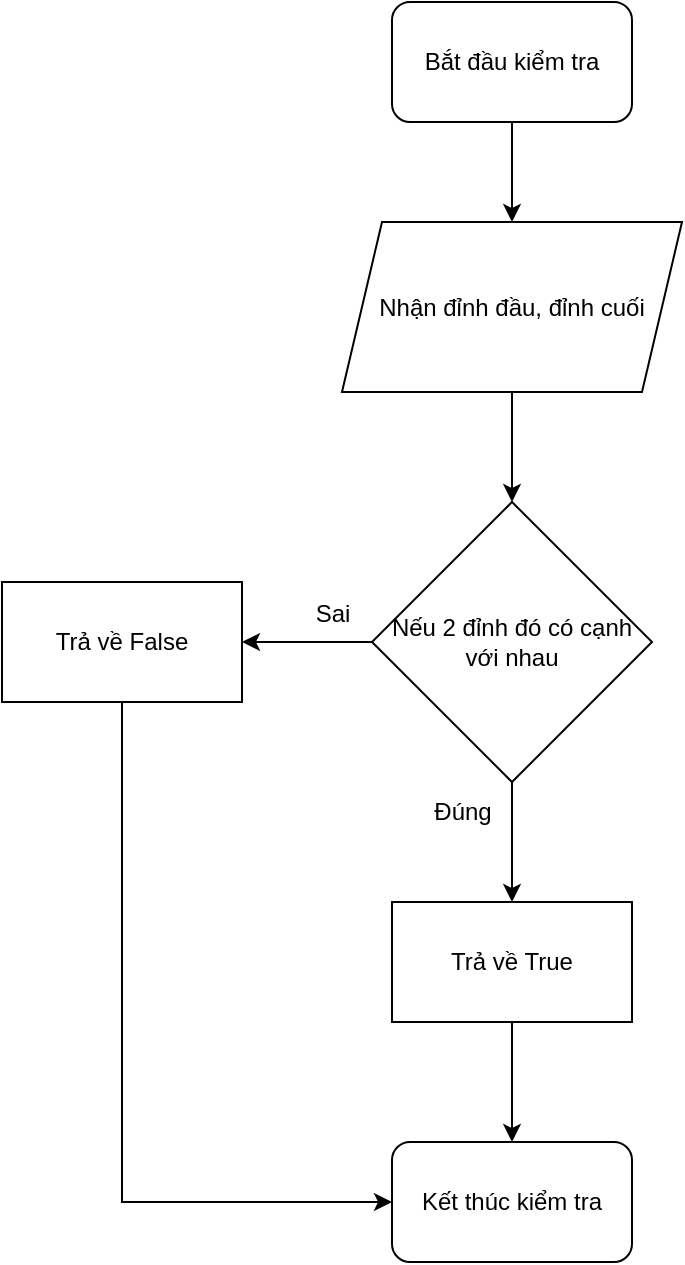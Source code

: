 <mxfile version="24.7.17">
  <diagram name="Trang-1" id="q0_ZPHrenQi6b4O-LOXw">
    <mxGraphModel dx="1434" dy="844" grid="1" gridSize="10" guides="1" tooltips="1" connect="1" arrows="1" fold="1" page="1" pageScale="1" pageWidth="850" pageHeight="1100" math="0" shadow="0">
      <root>
        <mxCell id="0" />
        <mxCell id="1" parent="0" />
        <mxCell id="p5-h04JHq0oAvp4umUWh-6" style="edgeStyle=orthogonalEdgeStyle;rounded=0;orthogonalLoop=1;jettySize=auto;html=1;exitX=0.5;exitY=1;exitDx=0;exitDy=0;entryX=0.5;entryY=0;entryDx=0;entryDy=0;" edge="1" parent="1" source="p5-h04JHq0oAvp4umUWh-1" target="p5-h04JHq0oAvp4umUWh-3">
          <mxGeometry relative="1" as="geometry" />
        </mxCell>
        <mxCell id="p5-h04JHq0oAvp4umUWh-1" value="Bắt đầu kiểm tra" style="rounded=1;whiteSpace=wrap;html=1;" vertex="1" parent="1">
          <mxGeometry x="365" y="20" width="120" height="60" as="geometry" />
        </mxCell>
        <mxCell id="p5-h04JHq0oAvp4umUWh-8" style="edgeStyle=orthogonalEdgeStyle;rounded=0;orthogonalLoop=1;jettySize=auto;html=1;exitX=0.5;exitY=1;exitDx=0;exitDy=0;entryX=0.5;entryY=0;entryDx=0;entryDy=0;" edge="1" parent="1" source="p5-h04JHq0oAvp4umUWh-2" target="p5-h04JHq0oAvp4umUWh-5">
          <mxGeometry relative="1" as="geometry" />
        </mxCell>
        <mxCell id="p5-h04JHq0oAvp4umUWh-9" style="edgeStyle=orthogonalEdgeStyle;rounded=0;orthogonalLoop=1;jettySize=auto;html=1;exitX=0;exitY=0.5;exitDx=0;exitDy=0;entryX=1;entryY=0.5;entryDx=0;entryDy=0;" edge="1" parent="1" source="p5-h04JHq0oAvp4umUWh-2" target="p5-h04JHq0oAvp4umUWh-4">
          <mxGeometry relative="1" as="geometry" />
        </mxCell>
        <mxCell id="p5-h04JHq0oAvp4umUWh-2" value="Nếu 2 đỉnh đó có cạnh với nhau" style="rhombus;whiteSpace=wrap;html=1;" vertex="1" parent="1">
          <mxGeometry x="355" y="270" width="140" height="140" as="geometry" />
        </mxCell>
        <mxCell id="p5-h04JHq0oAvp4umUWh-7" style="edgeStyle=orthogonalEdgeStyle;rounded=0;orthogonalLoop=1;jettySize=auto;html=1;exitX=0.5;exitY=1;exitDx=0;exitDy=0;entryX=0.5;entryY=0;entryDx=0;entryDy=0;" edge="1" parent="1" source="p5-h04JHq0oAvp4umUWh-3" target="p5-h04JHq0oAvp4umUWh-2">
          <mxGeometry relative="1" as="geometry" />
        </mxCell>
        <mxCell id="p5-h04JHq0oAvp4umUWh-3" value="Nhận đỉnh đầu, đỉnh cuối" style="shape=parallelogram;perimeter=parallelogramPerimeter;whiteSpace=wrap;html=1;fixedSize=1;" vertex="1" parent="1">
          <mxGeometry x="340" y="130" width="170" height="85" as="geometry" />
        </mxCell>
        <mxCell id="p5-h04JHq0oAvp4umUWh-12" style="edgeStyle=orthogonalEdgeStyle;rounded=0;orthogonalLoop=1;jettySize=auto;html=1;exitX=0.5;exitY=1;exitDx=0;exitDy=0;entryX=0;entryY=0.5;entryDx=0;entryDy=0;" edge="1" parent="1" source="p5-h04JHq0oAvp4umUWh-4" target="p5-h04JHq0oAvp4umUWh-10">
          <mxGeometry relative="1" as="geometry" />
        </mxCell>
        <mxCell id="p5-h04JHq0oAvp4umUWh-4" value="Trả về False" style="rounded=0;whiteSpace=wrap;html=1;" vertex="1" parent="1">
          <mxGeometry x="170" y="310" width="120" height="60" as="geometry" />
        </mxCell>
        <mxCell id="p5-h04JHq0oAvp4umUWh-11" style="edgeStyle=orthogonalEdgeStyle;rounded=0;orthogonalLoop=1;jettySize=auto;html=1;exitX=0.5;exitY=1;exitDx=0;exitDy=0;entryX=0.5;entryY=0;entryDx=0;entryDy=0;" edge="1" parent="1" source="p5-h04JHq0oAvp4umUWh-5" target="p5-h04JHq0oAvp4umUWh-10">
          <mxGeometry relative="1" as="geometry" />
        </mxCell>
        <mxCell id="p5-h04JHq0oAvp4umUWh-5" value="Trả về True" style="rounded=0;whiteSpace=wrap;html=1;" vertex="1" parent="1">
          <mxGeometry x="365" y="470" width="120" height="60" as="geometry" />
        </mxCell>
        <mxCell id="p5-h04JHq0oAvp4umUWh-10" value="Kết thúc kiểm tra" style="rounded=1;whiteSpace=wrap;html=1;" vertex="1" parent="1">
          <mxGeometry x="365" y="590" width="120" height="60" as="geometry" />
        </mxCell>
        <mxCell id="p5-h04JHq0oAvp4umUWh-13" value="Sai" style="text;html=1;align=center;verticalAlign=middle;resizable=0;points=[];autosize=1;strokeColor=none;fillColor=none;" vertex="1" parent="1">
          <mxGeometry x="315" y="311" width="40" height="30" as="geometry" />
        </mxCell>
        <mxCell id="p5-h04JHq0oAvp4umUWh-14" value="Đúng" style="text;html=1;align=center;verticalAlign=middle;resizable=0;points=[];autosize=1;strokeColor=none;fillColor=none;" vertex="1" parent="1">
          <mxGeometry x="375" y="410" width="50" height="30" as="geometry" />
        </mxCell>
      </root>
    </mxGraphModel>
  </diagram>
</mxfile>
